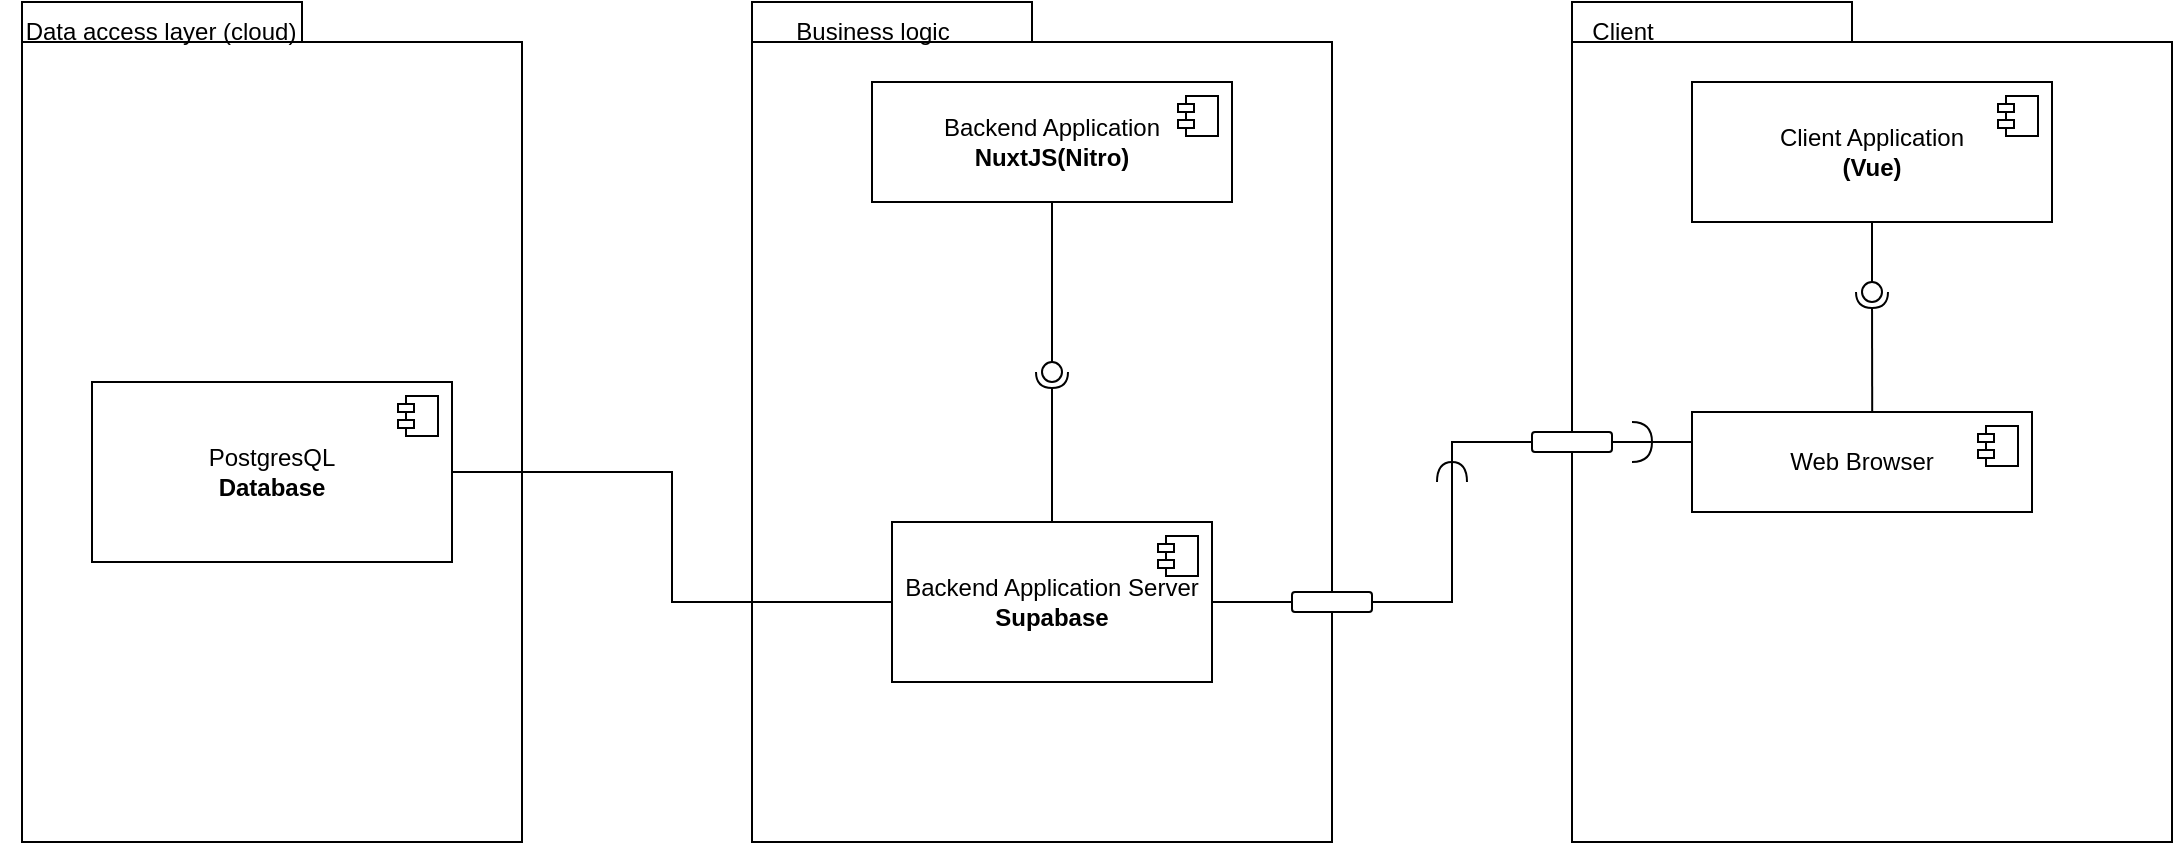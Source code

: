 <mxfile version="21.2.1" type="github">
  <diagram name="Страница 1" id="vAFcw6igVvxuyDuLFL1n">
    <mxGraphModel dx="1434" dy="764" grid="1" gridSize="10" guides="1" tooltips="1" connect="1" arrows="1" fold="1" page="1" pageScale="1" pageWidth="827" pageHeight="1169" math="0" shadow="0">
      <root>
        <mxCell id="0" />
        <mxCell id="1" parent="0" />
        <mxCell id="V92tTTbhWy7LiEPaiUV6-6" value="" style="shape=folder;fontStyle=1;spacingTop=10;tabWidth=140;tabHeight=20;tabPosition=left;html=1;whiteSpace=wrap;" parent="1" vertex="1">
          <mxGeometry x="425" y="380" width="250" height="420" as="geometry" />
        </mxCell>
        <mxCell id="V92tTTbhWy7LiEPaiUV6-7" value="Data access layer (cloud)" style="text;html=1;align=center;verticalAlign=middle;resizable=0;points=[];autosize=1;strokeColor=none;fillColor=none;" parent="1" vertex="1">
          <mxGeometry x="414" y="380" width="160" height="30" as="geometry" />
        </mxCell>
        <mxCell id="V92tTTbhWy7LiEPaiUV6-8" value="" style="shape=folder;fontStyle=1;spacingTop=10;tabWidth=140;tabHeight=20;tabPosition=left;html=1;whiteSpace=wrap;" parent="1" vertex="1">
          <mxGeometry x="790" y="380" width="290" height="420" as="geometry" />
        </mxCell>
        <mxCell id="V92tTTbhWy7LiEPaiUV6-9" value="Business logic" style="text;html=1;align=center;verticalAlign=middle;resizable=0;points=[];autosize=1;strokeColor=none;fillColor=none;" parent="1" vertex="1">
          <mxGeometry x="800" y="380" width="100" height="30" as="geometry" />
        </mxCell>
        <mxCell id="V92tTTbhWy7LiEPaiUV6-10" value="" style="shape=folder;fontStyle=1;spacingTop=10;tabWidth=140;tabHeight=20;tabPosition=left;html=1;whiteSpace=wrap;" parent="1" vertex="1">
          <mxGeometry x="1200" y="380" width="300" height="420" as="geometry" />
        </mxCell>
        <mxCell id="V92tTTbhWy7LiEPaiUV6-11" value="Client" style="text;html=1;align=center;verticalAlign=middle;resizable=0;points=[];autosize=1;strokeColor=none;fillColor=none;" parent="1" vertex="1">
          <mxGeometry x="1200" y="380" width="50" height="30" as="geometry" />
        </mxCell>
        <mxCell id="V92tTTbhWy7LiEPaiUV6-2" value="PostgresQL&lt;br&gt;&lt;b&gt;Database&lt;/b&gt;" style="html=1;dropTarget=0;whiteSpace=wrap;" parent="1" vertex="1">
          <mxGeometry x="460" y="570" width="180" height="90" as="geometry" />
        </mxCell>
        <mxCell id="V92tTTbhWy7LiEPaiUV6-3" value="" style="shape=module;jettyWidth=8;jettyHeight=4;" parent="V92tTTbhWy7LiEPaiUV6-2" vertex="1">
          <mxGeometry x="1" width="20" height="20" relative="1" as="geometry">
            <mxPoint x="-27" y="7" as="offset" />
          </mxGeometry>
        </mxCell>
        <mxCell id="V92tTTbhWy7LiEPaiUV6-12" value="Backend Application&lt;br&gt;&lt;b&gt;NuxtJS(Nitro)&lt;/b&gt;" style="html=1;dropTarget=0;whiteSpace=wrap;" parent="1" vertex="1">
          <mxGeometry x="850" y="420" width="180" height="60" as="geometry" />
        </mxCell>
        <mxCell id="V92tTTbhWy7LiEPaiUV6-13" value="" style="shape=module;jettyWidth=8;jettyHeight=4;" parent="V92tTTbhWy7LiEPaiUV6-12" vertex="1">
          <mxGeometry x="1" width="20" height="20" relative="1" as="geometry">
            <mxPoint x="-27" y="7" as="offset" />
          </mxGeometry>
        </mxCell>
        <mxCell id="V92tTTbhWy7LiEPaiUV6-50" style="edgeStyle=orthogonalEdgeStyle;rounded=0;orthogonalLoop=1;jettySize=auto;html=1;entryX=1;entryY=0.5;entryDx=0;entryDy=0;endArrow=none;endFill=0;" parent="1" source="V92tTTbhWy7LiEPaiUV6-14" target="V92tTTbhWy7LiEPaiUV6-2" edge="1">
          <mxGeometry relative="1" as="geometry" />
        </mxCell>
        <mxCell id="V92tTTbhWy7LiEPaiUV6-14" value="Backend Application Server&lt;br&gt;&lt;b&gt;Supabase&lt;/b&gt;" style="html=1;dropTarget=0;whiteSpace=wrap;" parent="1" vertex="1">
          <mxGeometry x="860" y="640" width="160" height="80" as="geometry" />
        </mxCell>
        <mxCell id="V92tTTbhWy7LiEPaiUV6-15" value="" style="shape=module;jettyWidth=8;jettyHeight=4;" parent="V92tTTbhWy7LiEPaiUV6-14" vertex="1">
          <mxGeometry x="1" width="20" height="20" relative="1" as="geometry">
            <mxPoint x="-27" y="7" as="offset" />
          </mxGeometry>
        </mxCell>
        <mxCell id="V92tTTbhWy7LiEPaiUV6-17" value="Client Application&lt;br&gt;&lt;b&gt;(Vue)&lt;/b&gt;" style="html=1;dropTarget=0;whiteSpace=wrap;" parent="1" vertex="1">
          <mxGeometry x="1260" y="420" width="180" height="70" as="geometry" />
        </mxCell>
        <mxCell id="V92tTTbhWy7LiEPaiUV6-18" value="" style="shape=module;jettyWidth=8;jettyHeight=4;" parent="V92tTTbhWy7LiEPaiUV6-17" vertex="1">
          <mxGeometry x="1" width="20" height="20" relative="1" as="geometry">
            <mxPoint x="-27" y="7" as="offset" />
          </mxGeometry>
        </mxCell>
        <mxCell id="V92tTTbhWy7LiEPaiUV6-42" style="edgeStyle=orthogonalEdgeStyle;rounded=0;orthogonalLoop=1;jettySize=auto;html=1;entryX=1;entryY=0.5;entryDx=0;entryDy=0;endArrow=none;endFill=0;" parent="1" target="V92tTTbhWy7LiEPaiUV6-14" edge="1">
          <mxGeometry relative="1" as="geometry">
            <mxPoint x="1150" y="680" as="targetPoint" />
            <Array as="points">
              <mxPoint x="1140" y="600" />
              <mxPoint x="1140" y="680" />
            </Array>
            <mxPoint x="1265" y="600" as="sourcePoint" />
          </mxGeometry>
        </mxCell>
        <mxCell id="V92tTTbhWy7LiEPaiUV6-21" value="Web Browser" style="html=1;dropTarget=0;whiteSpace=wrap;" parent="1" vertex="1">
          <mxGeometry x="1260" y="585" width="170" height="50" as="geometry" />
        </mxCell>
        <mxCell id="V92tTTbhWy7LiEPaiUV6-22" value="" style="shape=module;jettyWidth=8;jettyHeight=4;" parent="V92tTTbhWy7LiEPaiUV6-21" vertex="1">
          <mxGeometry x="1" width="20" height="20" relative="1" as="geometry">
            <mxPoint x="-27" y="7" as="offset" />
          </mxGeometry>
        </mxCell>
        <mxCell id="V92tTTbhWy7LiEPaiUV6-33" value="" style="rounded=0;orthogonalLoop=1;jettySize=auto;html=1;endArrow=none;endFill=0;sketch=0;sourcePerimeterSpacing=0;targetPerimeterSpacing=0;exitX=0.5;exitY=1;exitDx=0;exitDy=0;" parent="1" source="V92tTTbhWy7LiEPaiUV6-17" target="V92tTTbhWy7LiEPaiUV6-35" edge="1">
          <mxGeometry relative="1" as="geometry">
            <mxPoint x="1330" y="545" as="sourcePoint" />
          </mxGeometry>
        </mxCell>
        <mxCell id="V92tTTbhWy7LiEPaiUV6-34" value="" style="rounded=0;orthogonalLoop=1;jettySize=auto;html=1;endArrow=halfCircle;endFill=0;entryX=0.5;entryY=0.5;endSize=6;strokeWidth=1;sketch=0;exitX=0.53;exitY=0.006;exitDx=0;exitDy=0;exitPerimeter=0;" parent="1" source="V92tTTbhWy7LiEPaiUV6-21" target="V92tTTbhWy7LiEPaiUV6-35" edge="1">
          <mxGeometry relative="1" as="geometry">
            <mxPoint x="1350" y="570" as="sourcePoint" />
          </mxGeometry>
        </mxCell>
        <mxCell id="V92tTTbhWy7LiEPaiUV6-35" value="" style="ellipse;whiteSpace=wrap;html=1;align=center;aspect=fixed;resizable=0;points=[];outlineConnect=0;sketch=0;" parent="1" vertex="1">
          <mxGeometry x="1345" y="520" width="10" height="10" as="geometry" />
        </mxCell>
        <mxCell id="V92tTTbhWy7LiEPaiUV6-36" value="" style="rounded=0;orthogonalLoop=1;jettySize=auto;html=1;endArrow=none;endFill=0;sketch=0;sourcePerimeterSpacing=0;targetPerimeterSpacing=0;exitX=0.5;exitY=1;exitDx=0;exitDy=0;" parent="1" source="V92tTTbhWy7LiEPaiUV6-12" target="V92tTTbhWy7LiEPaiUV6-38" edge="1">
          <mxGeometry relative="1" as="geometry">
            <mxPoint x="910" y="555" as="sourcePoint" />
          </mxGeometry>
        </mxCell>
        <mxCell id="V92tTTbhWy7LiEPaiUV6-37" value="" style="rounded=0;orthogonalLoop=1;jettySize=auto;html=1;endArrow=halfCircle;endFill=0;entryX=0.5;entryY=0.5;endSize=6;strokeWidth=1;sketch=0;exitX=0.5;exitY=0;exitDx=0;exitDy=0;" parent="1" source="V92tTTbhWy7LiEPaiUV6-14" target="V92tTTbhWy7LiEPaiUV6-38" edge="1">
          <mxGeometry relative="1" as="geometry">
            <mxPoint x="950" y="555" as="sourcePoint" />
          </mxGeometry>
        </mxCell>
        <mxCell id="V92tTTbhWy7LiEPaiUV6-38" value="" style="ellipse;whiteSpace=wrap;html=1;align=center;aspect=fixed;resizable=0;points=[];outlineConnect=0;sketch=0;" parent="1" vertex="1">
          <mxGeometry x="935" y="560" width="10" height="10" as="geometry" />
        </mxCell>
        <mxCell id="V92tTTbhWy7LiEPaiUV6-43" value="" style="shape=requiredInterface;html=1;verticalLabelPosition=bottom;sketch=0;" parent="1" vertex="1">
          <mxGeometry x="1230" y="590" width="10" height="20" as="geometry" />
        </mxCell>
        <mxCell id="V92tTTbhWy7LiEPaiUV6-44" value="" style="rounded=1;whiteSpace=wrap;html=1;" parent="1" vertex="1">
          <mxGeometry x="1180" y="595" width="40" height="10" as="geometry" />
        </mxCell>
        <mxCell id="V92tTTbhWy7LiEPaiUV6-47" value="" style="rounded=1;whiteSpace=wrap;html=1;" parent="1" vertex="1">
          <mxGeometry x="1060" y="675" width="40" height="10" as="geometry" />
        </mxCell>
        <mxCell id="V92tTTbhWy7LiEPaiUV6-48" value="" style="shape=requiredInterface;html=1;verticalLabelPosition=bottom;sketch=0;rotation=-90;" parent="1" vertex="1">
          <mxGeometry x="1135" y="607.5" width="10" height="15" as="geometry" />
        </mxCell>
      </root>
    </mxGraphModel>
  </diagram>
</mxfile>
